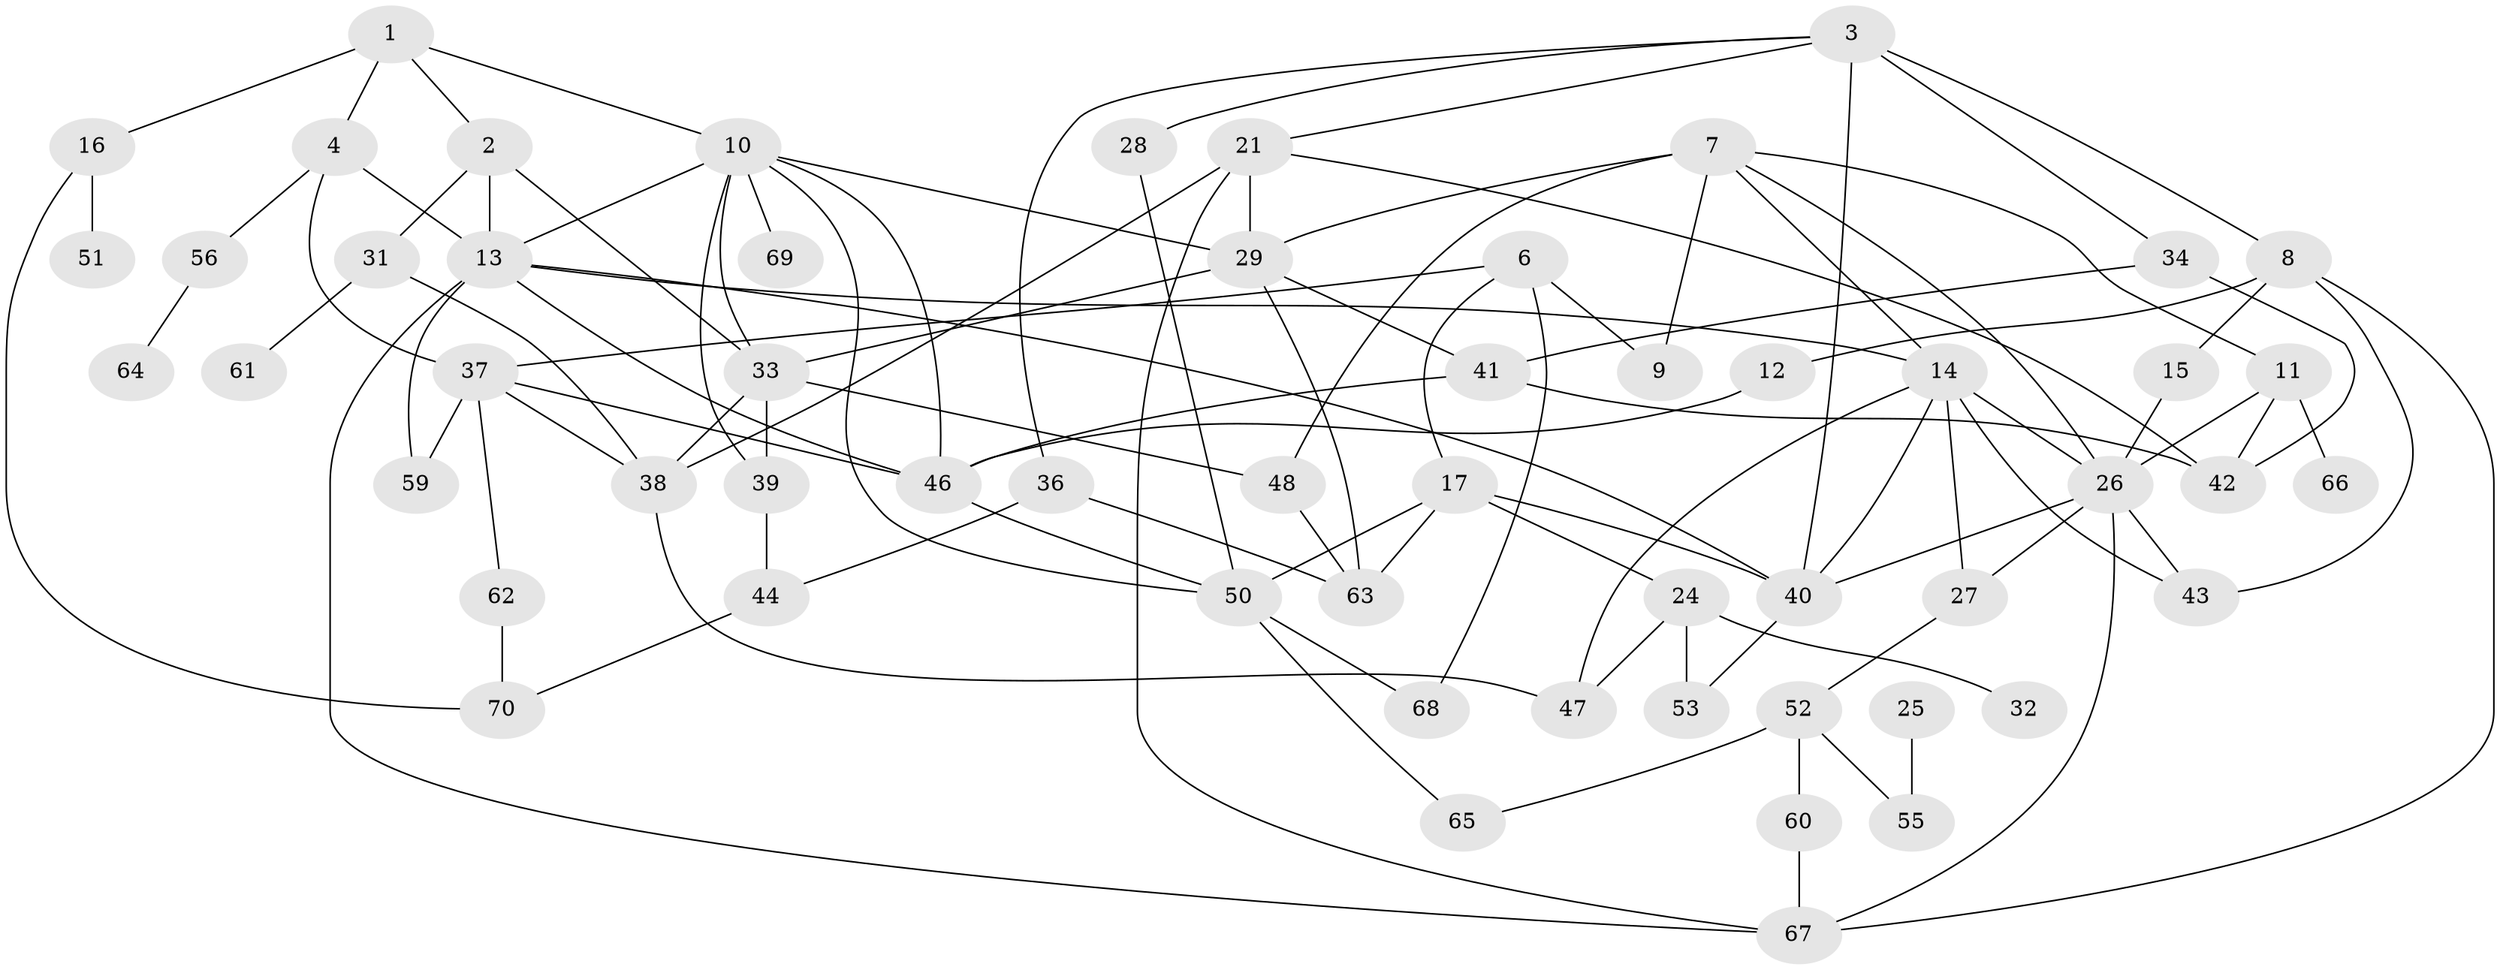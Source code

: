 // original degree distribution, {1: 0.16379310344827586, 2: 0.21551724137931033, 3: 0.22413793103448276, 0: 0.10344827586206896, 4: 0.16379310344827586, 5: 0.06896551724137931, 6: 0.04310344827586207, 8: 0.008620689655172414, 7: 0.008620689655172414}
// Generated by graph-tools (version 1.1) at 2025/48/03/04/25 22:48:11]
// undirected, 57 vertices, 104 edges
graph export_dot {
  node [color=gray90,style=filled];
  1;
  2;
  3;
  4;
  6;
  7;
  8;
  9;
  10;
  11;
  12;
  13;
  14;
  15;
  16;
  17;
  21;
  24;
  25;
  26;
  27;
  28;
  29;
  31;
  32;
  33;
  34;
  36;
  37;
  38;
  39;
  40;
  41;
  42;
  43;
  44;
  46;
  47;
  48;
  50;
  51;
  52;
  53;
  55;
  56;
  59;
  60;
  61;
  62;
  63;
  64;
  65;
  66;
  67;
  68;
  69;
  70;
  1 -- 2 [weight=1.0];
  1 -- 4 [weight=1.0];
  1 -- 10 [weight=1.0];
  1 -- 16 [weight=1.0];
  2 -- 13 [weight=1.0];
  2 -- 31 [weight=1.0];
  2 -- 33 [weight=2.0];
  3 -- 8 [weight=2.0];
  3 -- 21 [weight=1.0];
  3 -- 28 [weight=1.0];
  3 -- 34 [weight=1.0];
  3 -- 36 [weight=1.0];
  3 -- 40 [weight=1.0];
  4 -- 13 [weight=1.0];
  4 -- 37 [weight=1.0];
  4 -- 56 [weight=1.0];
  6 -- 9 [weight=1.0];
  6 -- 17 [weight=1.0];
  6 -- 37 [weight=1.0];
  6 -- 68 [weight=1.0];
  7 -- 9 [weight=1.0];
  7 -- 11 [weight=1.0];
  7 -- 14 [weight=1.0];
  7 -- 26 [weight=1.0];
  7 -- 29 [weight=1.0];
  7 -- 48 [weight=1.0];
  8 -- 12 [weight=1.0];
  8 -- 15 [weight=1.0];
  8 -- 43 [weight=1.0];
  8 -- 67 [weight=1.0];
  10 -- 13 [weight=1.0];
  10 -- 29 [weight=1.0];
  10 -- 33 [weight=1.0];
  10 -- 39 [weight=1.0];
  10 -- 46 [weight=1.0];
  10 -- 50 [weight=1.0];
  10 -- 69 [weight=1.0];
  11 -- 26 [weight=1.0];
  11 -- 42 [weight=1.0];
  11 -- 66 [weight=1.0];
  12 -- 46 [weight=1.0];
  13 -- 14 [weight=1.0];
  13 -- 40 [weight=1.0];
  13 -- 46 [weight=1.0];
  13 -- 59 [weight=1.0];
  13 -- 67 [weight=1.0];
  14 -- 26 [weight=1.0];
  14 -- 27 [weight=1.0];
  14 -- 40 [weight=1.0];
  14 -- 43 [weight=1.0];
  14 -- 47 [weight=1.0];
  15 -- 26 [weight=1.0];
  16 -- 51 [weight=1.0];
  16 -- 70 [weight=1.0];
  17 -- 24 [weight=1.0];
  17 -- 40 [weight=1.0];
  17 -- 50 [weight=1.0];
  17 -- 63 [weight=1.0];
  21 -- 29 [weight=1.0];
  21 -- 38 [weight=1.0];
  21 -- 42 [weight=1.0];
  21 -- 67 [weight=1.0];
  24 -- 32 [weight=1.0];
  24 -- 47 [weight=1.0];
  24 -- 53 [weight=1.0];
  25 -- 55 [weight=1.0];
  26 -- 27 [weight=1.0];
  26 -- 40 [weight=1.0];
  26 -- 43 [weight=1.0];
  26 -- 67 [weight=1.0];
  27 -- 52 [weight=1.0];
  28 -- 50 [weight=1.0];
  29 -- 33 [weight=1.0];
  29 -- 41 [weight=1.0];
  29 -- 63 [weight=1.0];
  31 -- 38 [weight=1.0];
  31 -- 61 [weight=1.0];
  33 -- 38 [weight=1.0];
  33 -- 39 [weight=1.0];
  33 -- 48 [weight=1.0];
  34 -- 41 [weight=1.0];
  34 -- 42 [weight=1.0];
  36 -- 44 [weight=1.0];
  36 -- 63 [weight=1.0];
  37 -- 38 [weight=1.0];
  37 -- 46 [weight=1.0];
  37 -- 59 [weight=1.0];
  37 -- 62 [weight=1.0];
  38 -- 47 [weight=1.0];
  39 -- 44 [weight=1.0];
  40 -- 53 [weight=2.0];
  41 -- 42 [weight=1.0];
  41 -- 46 [weight=1.0];
  44 -- 70 [weight=1.0];
  46 -- 50 [weight=1.0];
  48 -- 63 [weight=1.0];
  50 -- 65 [weight=1.0];
  50 -- 68 [weight=1.0];
  52 -- 55 [weight=1.0];
  52 -- 60 [weight=1.0];
  52 -- 65 [weight=1.0];
  56 -- 64 [weight=1.0];
  60 -- 67 [weight=1.0];
  62 -- 70 [weight=1.0];
}
